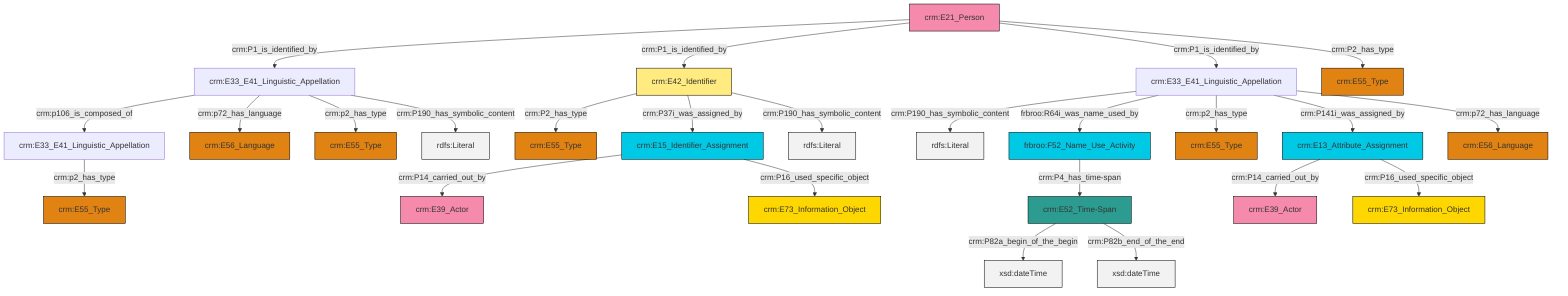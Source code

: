 graph TD
classDef Literal fill:#f2f2f2,stroke:#000000;
classDef CRM_Entity fill:#FFFFFF,stroke:#000000;
classDef Temporal_Entity fill:#00C9E6, stroke:#000000;
classDef Type fill:#E18312, stroke:#000000;
classDef Time-Span fill:#2C9C91, stroke:#000000;
classDef Appellation fill:#FFEB7F, stroke:#000000;
classDef Place fill:#008836, stroke:#000000;
classDef Persistent_Item fill:#B266B2, stroke:#000000;
classDef Conceptual_Object fill:#FFD700, stroke:#000000;
classDef Physical_Thing fill:#D2B48C, stroke:#000000;
classDef Actor fill:#f58aad, stroke:#000000;
classDef PC_Classes fill:#4ce600, stroke:#000000;
classDef Multi fill:#cccccc,stroke:#000000;

0["crm:E33_E41_Linguistic_Appellation"]:::Default -->|crm:p106_is_composed_of| 1["crm:E33_E41_Linguistic_Appellation"]:::Default
0["crm:E33_E41_Linguistic_Appellation"]:::Default -->|crm:p72_has_language| 2["crm:E56_Language"]:::Type
3["crm:E33_E41_Linguistic_Appellation"]:::Default -->|crm:P190_has_symbolic_content| 4[rdfs:Literal]:::Literal
3["crm:E33_E41_Linguistic_Appellation"]:::Default -->|frbroo:R64i_was_name_used_by| 7["frbroo:F52_Name_Use_Activity"]:::Temporal_Entity
8["crm:E15_Identifier_Assignment"]:::Temporal_Entity -->|crm:P14_carried_out_by| 5["crm:E39_Actor"]:::Actor
11["crm:E42_Identifier"]:::Appellation -->|crm:P2_has_type| 12["crm:E55_Type"]:::Type
7["frbroo:F52_Name_Use_Activity"]:::Temporal_Entity -->|crm:P4_has_time-span| 13["crm:E52_Time-Span"]:::Time-Span
13["crm:E52_Time-Span"]:::Time-Span -->|crm:P82a_begin_of_the_begin| 16[xsd:dateTime]:::Literal
3["crm:E33_E41_Linguistic_Appellation"]:::Default -->|crm:p2_has_type| 17["crm:E55_Type"]:::Type
19["crm:E21_Person"]:::Actor -->|crm:P1_is_identified_by| 0["crm:E33_E41_Linguistic_Appellation"]:::Default
0["crm:E33_E41_Linguistic_Appellation"]:::Default -->|crm:p2_has_type| 24["crm:E55_Type"]:::Type
11["crm:E42_Identifier"]:::Appellation -->|crm:P37i_was_assigned_by| 8["crm:E15_Identifier_Assignment"]:::Temporal_Entity
19["crm:E21_Person"]:::Actor -->|crm:P1_is_identified_by| 11["crm:E42_Identifier"]:::Appellation
21["crm:E13_Attribute_Assignment"]:::Temporal_Entity -->|crm:P14_carried_out_by| 34["crm:E39_Actor"]:::Actor
1["crm:E33_E41_Linguistic_Appellation"]:::Default -->|crm:p2_has_type| 27["crm:E55_Type"]:::Type
21["crm:E13_Attribute_Assignment"]:::Temporal_Entity -->|crm:P16_used_specific_object| 29["crm:E73_Information_Object"]:::Conceptual_Object
0["crm:E33_E41_Linguistic_Appellation"]:::Default -->|crm:P190_has_symbolic_content| 38[rdfs:Literal]:::Literal
13["crm:E52_Time-Span"]:::Time-Span -->|crm:P82b_end_of_the_end| 39[xsd:dateTime]:::Literal
8["crm:E15_Identifier_Assignment"]:::Temporal_Entity -->|crm:P16_used_specific_object| 36["crm:E73_Information_Object"]:::Conceptual_Object
3["crm:E33_E41_Linguistic_Appellation"]:::Default -->|crm:P141i_was_assigned_by| 21["crm:E13_Attribute_Assignment"]:::Temporal_Entity
19["crm:E21_Person"]:::Actor -->|crm:P1_is_identified_by| 3["crm:E33_E41_Linguistic_Appellation"]:::Default
11["crm:E42_Identifier"]:::Appellation -->|crm:P190_has_symbolic_content| 44[rdfs:Literal]:::Literal
3["crm:E33_E41_Linguistic_Appellation"]:::Default -->|crm:p72_has_language| 31["crm:E56_Language"]:::Type
19["crm:E21_Person"]:::Actor -->|crm:P2_has_type| 40["crm:E55_Type"]:::Type